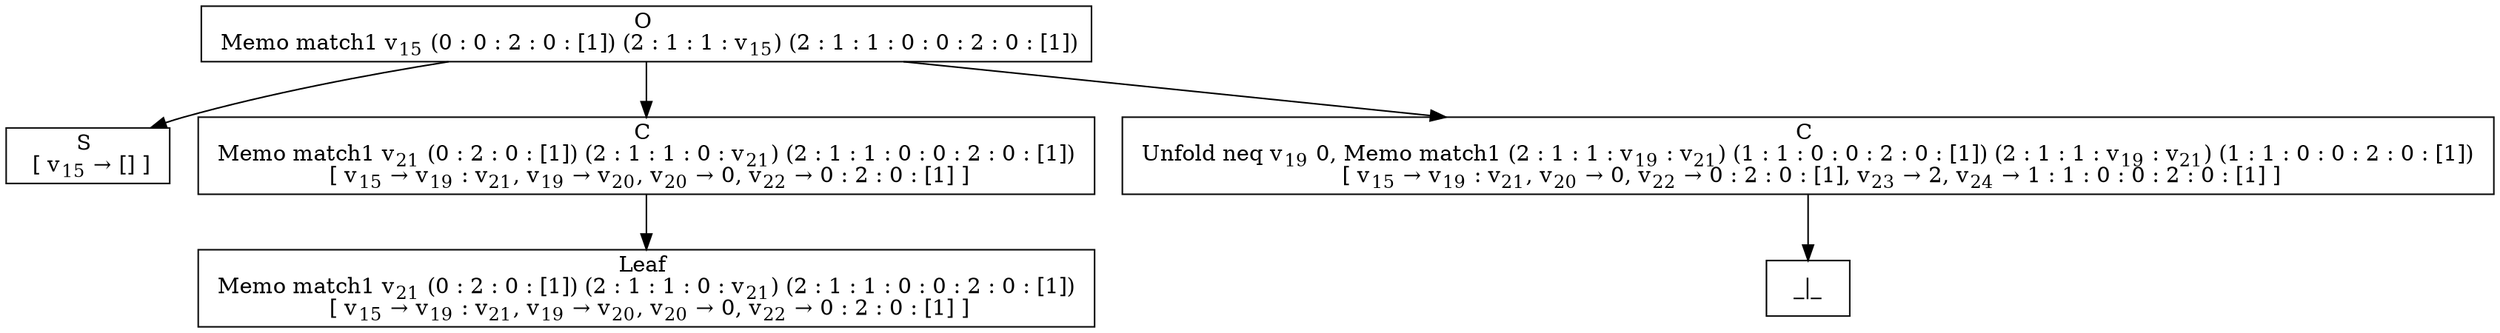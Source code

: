digraph {
    graph [rankdir=TB
          ,bgcolor=transparent];
    node [shape=box
         ,fillcolor=white
         ,style=filled];
    0 [label=<O <BR/> Memo match1 v<SUB>15</SUB> (0 : 0 : 2 : 0 : [1]) (2 : 1 : 1 : v<SUB>15</SUB>) (2 : 1 : 1 : 0 : 0 : 2 : 0 : [1])>];
    1 [label=<S <BR/>  [ v<SUB>15</SUB> &rarr; [] ] >];
    2 [label=<C <BR/> Memo match1 v<SUB>21</SUB> (0 : 2 : 0 : [1]) (2 : 1 : 1 : 0 : v<SUB>21</SUB>) (2 : 1 : 1 : 0 : 0 : 2 : 0 : [1]) <BR/>  [ v<SUB>15</SUB> &rarr; v<SUB>19</SUB> : v<SUB>21</SUB>, v<SUB>19</SUB> &rarr; v<SUB>20</SUB>, v<SUB>20</SUB> &rarr; 0, v<SUB>22</SUB> &rarr; 0 : 2 : 0 : [1] ] >];
    3 [label=<C <BR/> Unfold neq v<SUB>19</SUB> 0, Memo match1 (2 : 1 : 1 : v<SUB>19</SUB> : v<SUB>21</SUB>) (1 : 1 : 0 : 0 : 2 : 0 : [1]) (2 : 1 : 1 : v<SUB>19</SUB> : v<SUB>21</SUB>) (1 : 1 : 0 : 0 : 2 : 0 : [1]) <BR/>  [ v<SUB>15</SUB> &rarr; v<SUB>19</SUB> : v<SUB>21</SUB>, v<SUB>20</SUB> &rarr; 0, v<SUB>22</SUB> &rarr; 0 : 2 : 0 : [1], v<SUB>23</SUB> &rarr; 2, v<SUB>24</SUB> &rarr; 1 : 1 : 0 : 0 : 2 : 0 : [1] ] >];
    4 [label=<Leaf <BR/> Memo match1 v<SUB>21</SUB> (0 : 2 : 0 : [1]) (2 : 1 : 1 : 0 : v<SUB>21</SUB>) (2 : 1 : 1 : 0 : 0 : 2 : 0 : [1]) <BR/>  [ v<SUB>15</SUB> &rarr; v<SUB>19</SUB> : v<SUB>21</SUB>, v<SUB>19</SUB> &rarr; v<SUB>20</SUB>, v<SUB>20</SUB> &rarr; 0, v<SUB>22</SUB> &rarr; 0 : 2 : 0 : [1] ] >];
    5 [label=<_|_>];
    0 -> 1 [label=""];
    0 -> 2 [label=""];
    0 -> 3 [label=""];
    2 -> 4 [label=""];
    3 -> 5 [label=""];
}